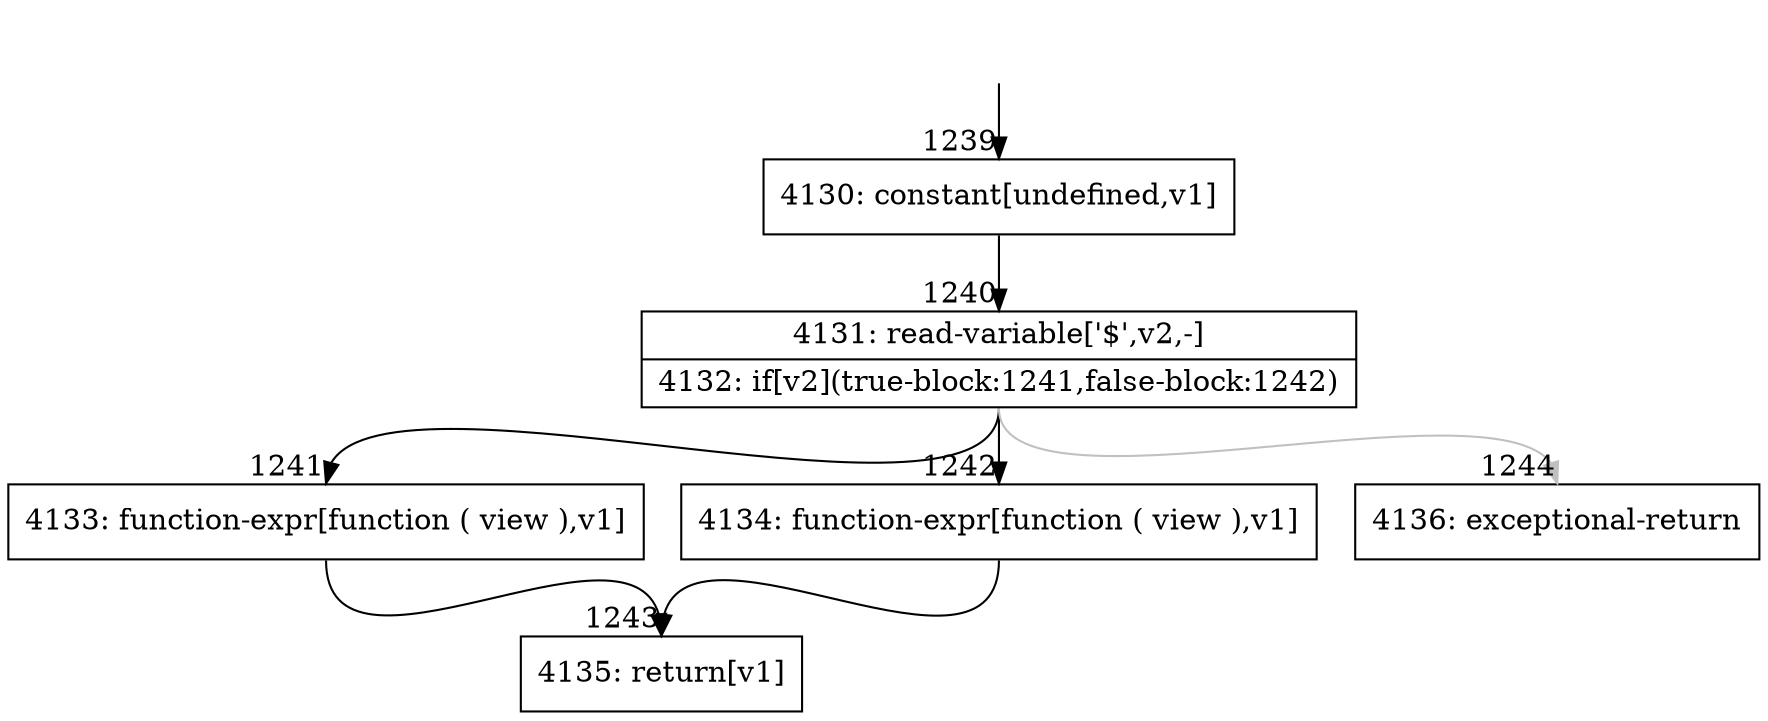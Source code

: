 digraph {
rankdir="TD"
BB_entry109[shape=none,label=""];
BB_entry109 -> BB1239 [tailport=s, headport=n, headlabel="    1239"]
BB1239 [shape=record label="{4130: constant[undefined,v1]}" ] 
BB1239 -> BB1240 [tailport=s, headport=n, headlabel="      1240"]
BB1240 [shape=record label="{4131: read-variable['$',v2,-]|4132: if[v2](true-block:1241,false-block:1242)}" ] 
BB1240 -> BB1241 [tailport=s, headport=n, headlabel="      1241"]
BB1240 -> BB1242 [tailport=s, headport=n, headlabel="      1242"]
BB1240 -> BB1244 [tailport=s, headport=n, color=gray, headlabel="      1244"]
BB1241 [shape=record label="{4133: function-expr[function ( view ),v1]}" ] 
BB1241 -> BB1243 [tailport=s, headport=n, headlabel="      1243"]
BB1242 [shape=record label="{4134: function-expr[function ( view ),v1]}" ] 
BB1242 -> BB1243 [tailport=s, headport=n]
BB1243 [shape=record label="{4135: return[v1]}" ] 
BB1244 [shape=record label="{4136: exceptional-return}" ] 
//#$~ 1113
}
